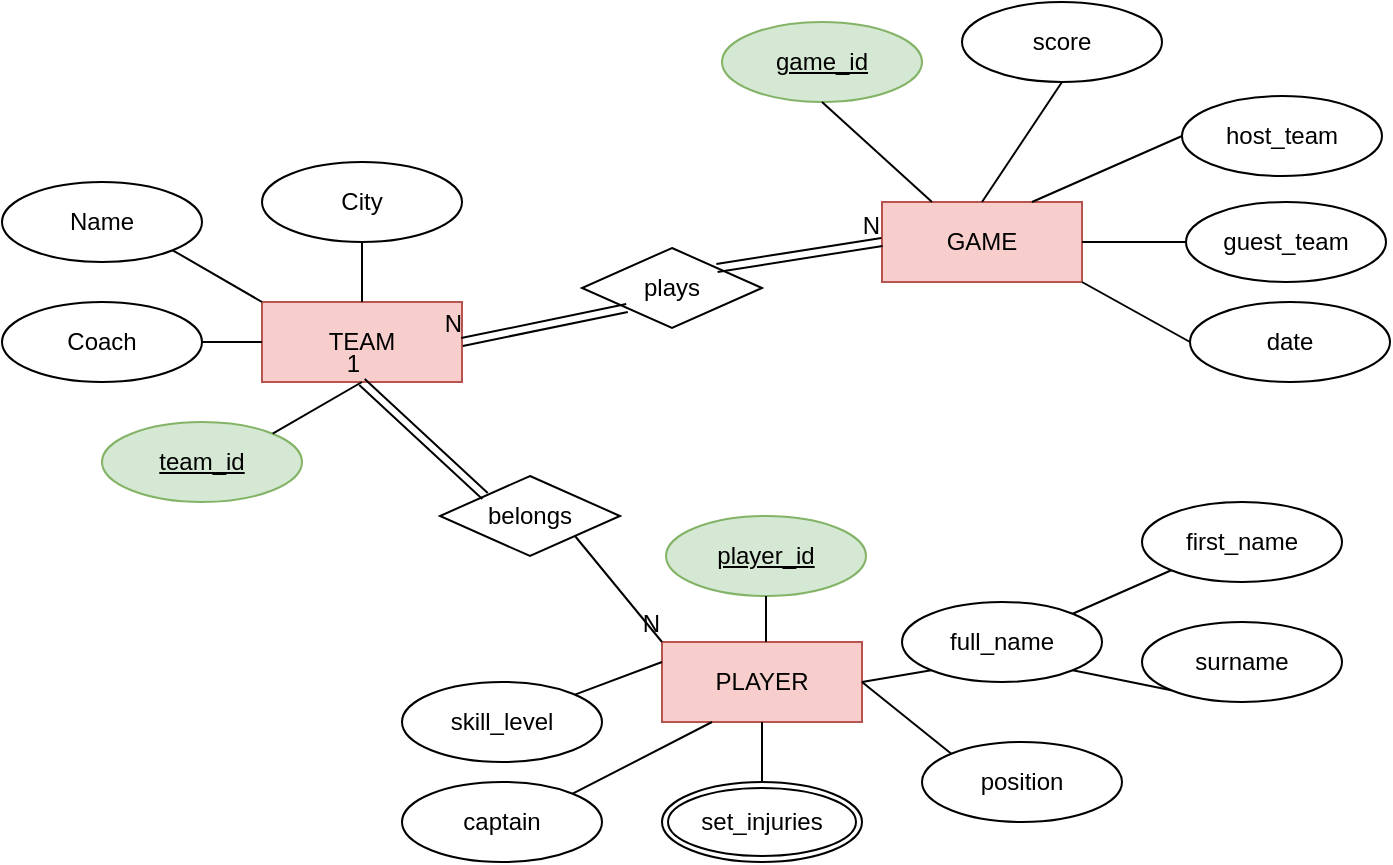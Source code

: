 <mxfile version="17.1.3" type="github">
  <diagram id="Dzy8of7R1ZWi6Oljag11" name="Page-1">
    <mxGraphModel dx="946" dy="645" grid="1" gridSize="10" guides="1" tooltips="1" connect="1" arrows="1" fold="1" page="1" pageScale="1" pageWidth="827" pageHeight="1169" math="0" shadow="0">
      <root>
        <mxCell id="0" />
        <mxCell id="1" parent="0" />
        <mxCell id="ZZZHa9TMjWXiy_k1_7sV-1" value="TEAM" style="whiteSpace=wrap;html=1;align=center;fillColor=#f8cecc;strokeColor=#b85450;" vertex="1" parent="1">
          <mxGeometry x="220" y="230" width="100" height="40" as="geometry" />
        </mxCell>
        <mxCell id="ZZZHa9TMjWXiy_k1_7sV-2" value="GAME&lt;br&gt;" style="whiteSpace=wrap;html=1;align=center;fillColor=#f8cecc;strokeColor=#b85450;" vertex="1" parent="1">
          <mxGeometry x="530" y="180" width="100" height="40" as="geometry" />
        </mxCell>
        <mxCell id="ZZZHa9TMjWXiy_k1_7sV-3" value="PLAYER" style="whiteSpace=wrap;html=1;align=center;fillColor=#f8cecc;strokeColor=#b85450;" vertex="1" parent="1">
          <mxGeometry x="420" y="400" width="100" height="40" as="geometry" />
        </mxCell>
        <mxCell id="ZZZHa9TMjWXiy_k1_7sV-4" value="City" style="ellipse;whiteSpace=wrap;html=1;align=center;" vertex="1" parent="1">
          <mxGeometry x="220" y="160" width="100" height="40" as="geometry" />
        </mxCell>
        <mxCell id="ZZZHa9TMjWXiy_k1_7sV-5" value="Name" style="ellipse;whiteSpace=wrap;html=1;align=center;" vertex="1" parent="1">
          <mxGeometry x="90" y="170" width="100" height="40" as="geometry" />
        </mxCell>
        <mxCell id="ZZZHa9TMjWXiy_k1_7sV-6" value="Coach" style="ellipse;whiteSpace=wrap;html=1;align=center;" vertex="1" parent="1">
          <mxGeometry x="90" y="230" width="100" height="40" as="geometry" />
        </mxCell>
        <mxCell id="ZZZHa9TMjWXiy_k1_7sV-8" value="host_team" style="ellipse;whiteSpace=wrap;html=1;align=center;" vertex="1" parent="1">
          <mxGeometry x="680" y="127" width="100" height="40" as="geometry" />
        </mxCell>
        <mxCell id="ZZZHa9TMjWXiy_k1_7sV-9" value="guest_team" style="ellipse;whiteSpace=wrap;html=1;align=center;" vertex="1" parent="1">
          <mxGeometry x="682" y="180" width="100" height="40" as="geometry" />
        </mxCell>
        <mxCell id="ZZZHa9TMjWXiy_k1_7sV-10" value="skill_level" style="ellipse;whiteSpace=wrap;html=1;align=center;" vertex="1" parent="1">
          <mxGeometry x="290" y="420" width="100" height="40" as="geometry" />
        </mxCell>
        <mxCell id="ZZZHa9TMjWXiy_k1_7sV-11" value="full_name" style="ellipse;whiteSpace=wrap;html=1;align=center;" vertex="1" parent="1">
          <mxGeometry x="540" y="380" width="100" height="40" as="geometry" />
        </mxCell>
        <mxCell id="ZZZHa9TMjWXiy_k1_7sV-12" value="first_name" style="ellipse;whiteSpace=wrap;html=1;align=center;" vertex="1" parent="1">
          <mxGeometry x="660" y="330" width="100" height="40" as="geometry" />
        </mxCell>
        <mxCell id="ZZZHa9TMjWXiy_k1_7sV-13" value="surname" style="ellipse;whiteSpace=wrap;html=1;align=center;" vertex="1" parent="1">
          <mxGeometry x="660" y="390" width="100" height="40" as="geometry" />
        </mxCell>
        <mxCell id="ZZZHa9TMjWXiy_k1_7sV-14" value="position" style="ellipse;whiteSpace=wrap;html=1;align=center;" vertex="1" parent="1">
          <mxGeometry x="550" y="450" width="100" height="40" as="geometry" />
        </mxCell>
        <mxCell id="ZZZHa9TMjWXiy_k1_7sV-15" value="captain" style="ellipse;whiteSpace=wrap;html=1;align=center;" vertex="1" parent="1">
          <mxGeometry x="290" y="470" width="100" height="40" as="geometry" />
        </mxCell>
        <mxCell id="ZZZHa9TMjWXiy_k1_7sV-16" value="score" style="ellipse;whiteSpace=wrap;html=1;align=center;" vertex="1" parent="1">
          <mxGeometry x="570" y="80" width="100" height="40" as="geometry" />
        </mxCell>
        <mxCell id="ZZZHa9TMjWXiy_k1_7sV-17" value="date" style="ellipse;whiteSpace=wrap;html=1;align=center;" vertex="1" parent="1">
          <mxGeometry x="684" y="230" width="100" height="40" as="geometry" />
        </mxCell>
        <mxCell id="ZZZHa9TMjWXiy_k1_7sV-22" value="set_injuries" style="ellipse;shape=doubleEllipse;margin=3;whiteSpace=wrap;html=1;align=center;" vertex="1" parent="1">
          <mxGeometry x="420" y="470" width="100" height="40" as="geometry" />
        </mxCell>
        <mxCell id="ZZZHa9TMjWXiy_k1_7sV-23" value="belongs" style="shape=rhombus;perimeter=rhombusPerimeter;whiteSpace=wrap;html=1;align=center;" vertex="1" parent="1">
          <mxGeometry x="309" y="317" width="90" height="40" as="geometry" />
        </mxCell>
        <mxCell id="ZZZHa9TMjWXiy_k1_7sV-24" value="player_id" style="ellipse;whiteSpace=wrap;html=1;align=center;fontStyle=4;fillColor=#d5e8d4;strokeColor=#82b366;" vertex="1" parent="1">
          <mxGeometry x="422" y="337" width="100" height="40" as="geometry" />
        </mxCell>
        <mxCell id="ZZZHa9TMjWXiy_k1_7sV-26" value="game_id" style="ellipse;whiteSpace=wrap;html=1;align=center;fontStyle=4;fillColor=#d5e8d4;strokeColor=#82b366;" vertex="1" parent="1">
          <mxGeometry x="450" y="90" width="100" height="40" as="geometry" />
        </mxCell>
        <mxCell id="ZZZHa9TMjWXiy_k1_7sV-27" value="team_id" style="ellipse;whiteSpace=wrap;html=1;align=center;fontStyle=4;fillColor=#d5e8d4;strokeColor=#82b366;" vertex="1" parent="1">
          <mxGeometry x="140" y="290" width="100" height="40" as="geometry" />
        </mxCell>
        <mxCell id="ZZZHa9TMjWXiy_k1_7sV-30" value="" style="endArrow=none;html=1;rounded=0;exitX=0.5;exitY=0;exitDx=0;exitDy=0;entryX=0.5;entryY=1;entryDx=0;entryDy=0;" edge="1" parent="1" source="ZZZHa9TMjWXiy_k1_7sV-1" target="ZZZHa9TMjWXiy_k1_7sV-4">
          <mxGeometry relative="1" as="geometry">
            <mxPoint x="330" y="330" as="sourcePoint" />
            <mxPoint x="490" y="330" as="targetPoint" />
          </mxGeometry>
        </mxCell>
        <mxCell id="ZZZHa9TMjWXiy_k1_7sV-31" value="" style="endArrow=none;html=1;rounded=0;exitX=0.5;exitY=1;exitDx=0;exitDy=0;entryX=1;entryY=0;entryDx=0;entryDy=0;" edge="1" parent="1" source="ZZZHa9TMjWXiy_k1_7sV-1" target="ZZZHa9TMjWXiy_k1_7sV-27">
          <mxGeometry relative="1" as="geometry">
            <mxPoint x="330" y="330" as="sourcePoint" />
            <mxPoint x="490" y="330" as="targetPoint" />
          </mxGeometry>
        </mxCell>
        <mxCell id="ZZZHa9TMjWXiy_k1_7sV-32" value="" style="endArrow=none;html=1;rounded=0;exitX=1;exitY=0.5;exitDx=0;exitDy=0;entryX=0;entryY=0.5;entryDx=0;entryDy=0;" edge="1" parent="1" source="ZZZHa9TMjWXiy_k1_7sV-6" target="ZZZHa9TMjWXiy_k1_7sV-1">
          <mxGeometry relative="1" as="geometry">
            <mxPoint x="330" y="330" as="sourcePoint" />
            <mxPoint x="490" y="330" as="targetPoint" />
          </mxGeometry>
        </mxCell>
        <mxCell id="ZZZHa9TMjWXiy_k1_7sV-33" value="" style="endArrow=none;html=1;rounded=0;exitX=1;exitY=1;exitDx=0;exitDy=0;entryX=0;entryY=0;entryDx=0;entryDy=0;" edge="1" parent="1" source="ZZZHa9TMjWXiy_k1_7sV-5" target="ZZZHa9TMjWXiy_k1_7sV-1">
          <mxGeometry relative="1" as="geometry">
            <mxPoint x="330" y="330" as="sourcePoint" />
            <mxPoint x="490" y="330" as="targetPoint" />
          </mxGeometry>
        </mxCell>
        <mxCell id="ZZZHa9TMjWXiy_k1_7sV-34" value="" style="endArrow=none;html=1;rounded=0;exitX=1;exitY=0.5;exitDx=0;exitDy=0;entryX=0;entryY=0.5;entryDx=0;entryDy=0;" edge="1" parent="1" source="ZZZHa9TMjWXiy_k1_7sV-2" target="ZZZHa9TMjWXiy_k1_7sV-9">
          <mxGeometry relative="1" as="geometry">
            <mxPoint x="330" y="330" as="sourcePoint" />
            <mxPoint x="640" y="170" as="targetPoint" />
          </mxGeometry>
        </mxCell>
        <mxCell id="ZZZHa9TMjWXiy_k1_7sV-35" value="" style="endArrow=none;html=1;rounded=0;entryX=0.75;entryY=0;entryDx=0;entryDy=0;exitX=0;exitY=0.5;exitDx=0;exitDy=0;" edge="1" parent="1" source="ZZZHa9TMjWXiy_k1_7sV-8" target="ZZZHa9TMjWXiy_k1_7sV-2">
          <mxGeometry relative="1" as="geometry">
            <mxPoint x="330" y="330" as="sourcePoint" />
            <mxPoint x="490" y="330" as="targetPoint" />
          </mxGeometry>
        </mxCell>
        <mxCell id="ZZZHa9TMjWXiy_k1_7sV-36" value="" style="endArrow=none;html=1;rounded=0;entryX=0.5;entryY=0;entryDx=0;entryDy=0;exitX=0.5;exitY=1;exitDx=0;exitDy=0;" edge="1" parent="1" source="ZZZHa9TMjWXiy_k1_7sV-16" target="ZZZHa9TMjWXiy_k1_7sV-2">
          <mxGeometry relative="1" as="geometry">
            <mxPoint x="330" y="330" as="sourcePoint" />
            <mxPoint x="490" y="330" as="targetPoint" />
          </mxGeometry>
        </mxCell>
        <mxCell id="ZZZHa9TMjWXiy_k1_7sV-37" value="" style="endArrow=none;html=1;rounded=0;entryX=0.25;entryY=0;entryDx=0;entryDy=0;exitX=0.5;exitY=1;exitDx=0;exitDy=0;" edge="1" parent="1" source="ZZZHa9TMjWXiy_k1_7sV-26" target="ZZZHa9TMjWXiy_k1_7sV-2">
          <mxGeometry relative="1" as="geometry">
            <mxPoint x="330" y="330" as="sourcePoint" />
            <mxPoint x="490" y="330" as="targetPoint" />
          </mxGeometry>
        </mxCell>
        <mxCell id="ZZZHa9TMjWXiy_k1_7sV-38" value="" style="endArrow=none;html=1;rounded=0;entryX=0;entryY=0.5;entryDx=0;entryDy=0;exitX=1;exitY=1;exitDx=0;exitDy=0;" edge="1" parent="1" source="ZZZHa9TMjWXiy_k1_7sV-2" target="ZZZHa9TMjWXiy_k1_7sV-17">
          <mxGeometry relative="1" as="geometry">
            <mxPoint x="330" y="330" as="sourcePoint" />
            <mxPoint x="490" y="330" as="targetPoint" />
          </mxGeometry>
        </mxCell>
        <mxCell id="ZZZHa9TMjWXiy_k1_7sV-40" value="" style="endArrow=none;html=1;rounded=0;entryX=1;entryY=0;entryDx=0;entryDy=0;exitX=0.25;exitY=1;exitDx=0;exitDy=0;" edge="1" parent="1" source="ZZZHa9TMjWXiy_k1_7sV-3" target="ZZZHa9TMjWXiy_k1_7sV-15">
          <mxGeometry relative="1" as="geometry">
            <mxPoint x="330" y="330" as="sourcePoint" />
            <mxPoint x="490" y="330" as="targetPoint" />
          </mxGeometry>
        </mxCell>
        <mxCell id="ZZZHa9TMjWXiy_k1_7sV-41" value="" style="endArrow=none;html=1;rounded=0;exitX=0;exitY=0.25;exitDx=0;exitDy=0;" edge="1" parent="1" source="ZZZHa9TMjWXiy_k1_7sV-3" target="ZZZHa9TMjWXiy_k1_7sV-10">
          <mxGeometry relative="1" as="geometry">
            <mxPoint x="330" y="330" as="sourcePoint" />
            <mxPoint x="490" y="330" as="targetPoint" />
          </mxGeometry>
        </mxCell>
        <mxCell id="ZZZHa9TMjWXiy_k1_7sV-42" value="" style="endArrow=none;html=1;rounded=0;entryX=0.5;entryY=1;entryDx=0;entryDy=0;exitX=0.5;exitY=0;exitDx=0;exitDy=0;" edge="1" parent="1" source="ZZZHa9TMjWXiy_k1_7sV-22" target="ZZZHa9TMjWXiy_k1_7sV-3">
          <mxGeometry relative="1" as="geometry">
            <mxPoint x="330" y="330" as="sourcePoint" />
            <mxPoint x="490" y="330" as="targetPoint" />
          </mxGeometry>
        </mxCell>
        <mxCell id="ZZZHa9TMjWXiy_k1_7sV-43" value="" style="endArrow=none;html=1;rounded=0;exitX=0.5;exitY=1;exitDx=0;exitDy=0;" edge="1" parent="1" source="ZZZHa9TMjWXiy_k1_7sV-24">
          <mxGeometry relative="1" as="geometry">
            <mxPoint x="467" y="380" as="sourcePoint" />
            <mxPoint x="472" y="400" as="targetPoint" />
          </mxGeometry>
        </mxCell>
        <mxCell id="ZZZHa9TMjWXiy_k1_7sV-44" value="" style="endArrow=none;html=1;rounded=0;entryX=0;entryY=1;entryDx=0;entryDy=0;exitX=1;exitY=0.5;exitDx=0;exitDy=0;" edge="1" parent="1" source="ZZZHa9TMjWXiy_k1_7sV-3" target="ZZZHa9TMjWXiy_k1_7sV-11">
          <mxGeometry relative="1" as="geometry">
            <mxPoint x="330" y="330" as="sourcePoint" />
            <mxPoint x="490" y="330" as="targetPoint" />
          </mxGeometry>
        </mxCell>
        <mxCell id="ZZZHa9TMjWXiy_k1_7sV-45" value="" style="endArrow=none;html=1;rounded=0;entryX=0;entryY=1;entryDx=0;entryDy=0;exitX=1;exitY=1;exitDx=0;exitDy=0;" edge="1" parent="1" source="ZZZHa9TMjWXiy_k1_7sV-11" target="ZZZHa9TMjWXiy_k1_7sV-13">
          <mxGeometry relative="1" as="geometry">
            <mxPoint x="330" y="330" as="sourcePoint" />
            <mxPoint x="490" y="330" as="targetPoint" />
          </mxGeometry>
        </mxCell>
        <mxCell id="ZZZHa9TMjWXiy_k1_7sV-46" value="" style="endArrow=none;html=1;rounded=0;entryX=0;entryY=1;entryDx=0;entryDy=0;exitX=1;exitY=0;exitDx=0;exitDy=0;" edge="1" parent="1" source="ZZZHa9TMjWXiy_k1_7sV-11" target="ZZZHa9TMjWXiy_k1_7sV-12">
          <mxGeometry relative="1" as="geometry">
            <mxPoint x="330" y="330" as="sourcePoint" />
            <mxPoint x="490" y="330" as="targetPoint" />
          </mxGeometry>
        </mxCell>
        <mxCell id="ZZZHa9TMjWXiy_k1_7sV-51" value="" style="endArrow=none;html=1;rounded=0;entryX=0;entryY=0;entryDx=0;entryDy=0;exitX=1;exitY=1;exitDx=0;exitDy=0;" edge="1" parent="1" source="ZZZHa9TMjWXiy_k1_7sV-23" target="ZZZHa9TMjWXiy_k1_7sV-3">
          <mxGeometry relative="1" as="geometry">
            <mxPoint x="330" y="330" as="sourcePoint" />
            <mxPoint x="490" y="330" as="targetPoint" />
          </mxGeometry>
        </mxCell>
        <mxCell id="ZZZHa9TMjWXiy_k1_7sV-52" value="N" style="resizable=0;html=1;align=right;verticalAlign=bottom;" connectable="0" vertex="1" parent="ZZZHa9TMjWXiy_k1_7sV-51">
          <mxGeometry x="1" relative="1" as="geometry" />
        </mxCell>
        <mxCell id="ZZZHa9TMjWXiy_k1_7sV-53" value="" style="shape=link;html=1;rounded=0;exitX=0;exitY=0;exitDx=0;exitDy=0;" edge="1" parent="1" source="ZZZHa9TMjWXiy_k1_7sV-23">
          <mxGeometry relative="1" as="geometry">
            <mxPoint x="330" y="330" as="sourcePoint" />
            <mxPoint x="270" y="270" as="targetPoint" />
          </mxGeometry>
        </mxCell>
        <mxCell id="ZZZHa9TMjWXiy_k1_7sV-54" value="1" style="resizable=0;html=1;align=right;verticalAlign=bottom;" connectable="0" vertex="1" parent="ZZZHa9TMjWXiy_k1_7sV-53">
          <mxGeometry x="1" relative="1" as="geometry" />
        </mxCell>
        <mxCell id="ZZZHa9TMjWXiy_k1_7sV-55" value="plays" style="shape=rhombus;perimeter=rhombusPerimeter;whiteSpace=wrap;html=1;align=center;" vertex="1" parent="1">
          <mxGeometry x="380" y="203" width="90" height="40" as="geometry" />
        </mxCell>
        <mxCell id="ZZZHa9TMjWXiy_k1_7sV-58" value="" style="shape=link;html=1;rounded=0;entryX=1;entryY=0.5;entryDx=0;entryDy=0;exitX=0;exitY=1;exitDx=0;exitDy=0;" edge="1" parent="1" source="ZZZHa9TMjWXiy_k1_7sV-55" target="ZZZHa9TMjWXiy_k1_7sV-1">
          <mxGeometry relative="1" as="geometry">
            <mxPoint x="330" y="330" as="sourcePoint" />
            <mxPoint x="490" y="330" as="targetPoint" />
          </mxGeometry>
        </mxCell>
        <mxCell id="ZZZHa9TMjWXiy_k1_7sV-59" value="N" style="resizable=0;html=1;align=right;verticalAlign=bottom;" connectable="0" vertex="1" parent="ZZZHa9TMjWXiy_k1_7sV-58">
          <mxGeometry x="1" relative="1" as="geometry" />
        </mxCell>
        <mxCell id="ZZZHa9TMjWXiy_k1_7sV-60" value="" style="shape=link;html=1;rounded=0;entryX=0;entryY=0.5;entryDx=0;entryDy=0;exitX=1;exitY=0;exitDx=0;exitDy=0;" edge="1" parent="1" source="ZZZHa9TMjWXiy_k1_7sV-55" target="ZZZHa9TMjWXiy_k1_7sV-2">
          <mxGeometry relative="1" as="geometry">
            <mxPoint x="320" y="360" as="sourcePoint" />
            <mxPoint x="480" y="360" as="targetPoint" />
          </mxGeometry>
        </mxCell>
        <mxCell id="ZZZHa9TMjWXiy_k1_7sV-61" value="N" style="resizable=0;html=1;align=right;verticalAlign=bottom;" connectable="0" vertex="1" parent="ZZZHa9TMjWXiy_k1_7sV-60">
          <mxGeometry x="1" relative="1" as="geometry" />
        </mxCell>
        <mxCell id="ZZZHa9TMjWXiy_k1_7sV-62" value="" style="endArrow=none;html=1;rounded=0;entryX=0;entryY=0;entryDx=0;entryDy=0;exitX=1;exitY=0.5;exitDx=0;exitDy=0;" edge="1" parent="1" source="ZZZHa9TMjWXiy_k1_7sV-3" target="ZZZHa9TMjWXiy_k1_7sV-14">
          <mxGeometry relative="1" as="geometry">
            <mxPoint x="320" y="360" as="sourcePoint" />
            <mxPoint x="480" y="360" as="targetPoint" />
          </mxGeometry>
        </mxCell>
      </root>
    </mxGraphModel>
  </diagram>
</mxfile>
